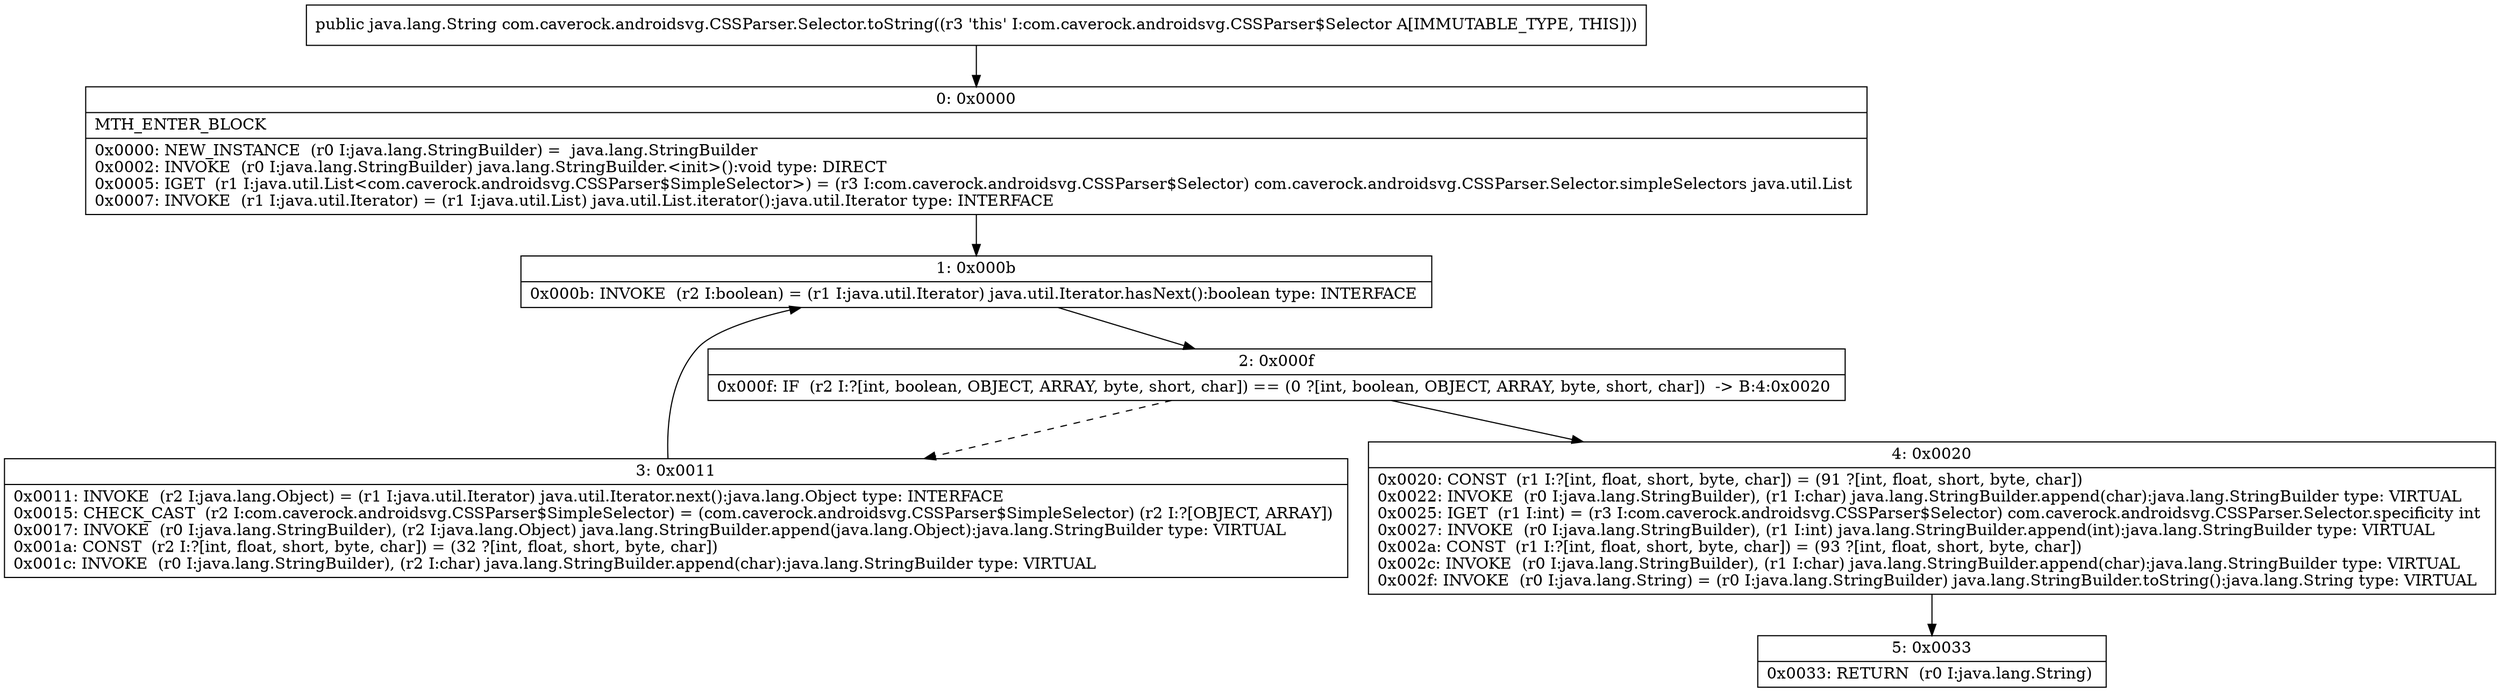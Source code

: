 digraph "CFG forcom.caverock.androidsvg.CSSParser.Selector.toString()Ljava\/lang\/String;" {
Node_0 [shape=record,label="{0\:\ 0x0000|MTH_ENTER_BLOCK\l|0x0000: NEW_INSTANCE  (r0 I:java.lang.StringBuilder) =  java.lang.StringBuilder \l0x0002: INVOKE  (r0 I:java.lang.StringBuilder) java.lang.StringBuilder.\<init\>():void type: DIRECT \l0x0005: IGET  (r1 I:java.util.List\<com.caverock.androidsvg.CSSParser$SimpleSelector\>) = (r3 I:com.caverock.androidsvg.CSSParser$Selector) com.caverock.androidsvg.CSSParser.Selector.simpleSelectors java.util.List \l0x0007: INVOKE  (r1 I:java.util.Iterator) = (r1 I:java.util.List) java.util.List.iterator():java.util.Iterator type: INTERFACE \l}"];
Node_1 [shape=record,label="{1\:\ 0x000b|0x000b: INVOKE  (r2 I:boolean) = (r1 I:java.util.Iterator) java.util.Iterator.hasNext():boolean type: INTERFACE \l}"];
Node_2 [shape=record,label="{2\:\ 0x000f|0x000f: IF  (r2 I:?[int, boolean, OBJECT, ARRAY, byte, short, char]) == (0 ?[int, boolean, OBJECT, ARRAY, byte, short, char])  \-\> B:4:0x0020 \l}"];
Node_3 [shape=record,label="{3\:\ 0x0011|0x0011: INVOKE  (r2 I:java.lang.Object) = (r1 I:java.util.Iterator) java.util.Iterator.next():java.lang.Object type: INTERFACE \l0x0015: CHECK_CAST  (r2 I:com.caverock.androidsvg.CSSParser$SimpleSelector) = (com.caverock.androidsvg.CSSParser$SimpleSelector) (r2 I:?[OBJECT, ARRAY]) \l0x0017: INVOKE  (r0 I:java.lang.StringBuilder), (r2 I:java.lang.Object) java.lang.StringBuilder.append(java.lang.Object):java.lang.StringBuilder type: VIRTUAL \l0x001a: CONST  (r2 I:?[int, float, short, byte, char]) = (32 ?[int, float, short, byte, char]) \l0x001c: INVOKE  (r0 I:java.lang.StringBuilder), (r2 I:char) java.lang.StringBuilder.append(char):java.lang.StringBuilder type: VIRTUAL \l}"];
Node_4 [shape=record,label="{4\:\ 0x0020|0x0020: CONST  (r1 I:?[int, float, short, byte, char]) = (91 ?[int, float, short, byte, char]) \l0x0022: INVOKE  (r0 I:java.lang.StringBuilder), (r1 I:char) java.lang.StringBuilder.append(char):java.lang.StringBuilder type: VIRTUAL \l0x0025: IGET  (r1 I:int) = (r3 I:com.caverock.androidsvg.CSSParser$Selector) com.caverock.androidsvg.CSSParser.Selector.specificity int \l0x0027: INVOKE  (r0 I:java.lang.StringBuilder), (r1 I:int) java.lang.StringBuilder.append(int):java.lang.StringBuilder type: VIRTUAL \l0x002a: CONST  (r1 I:?[int, float, short, byte, char]) = (93 ?[int, float, short, byte, char]) \l0x002c: INVOKE  (r0 I:java.lang.StringBuilder), (r1 I:char) java.lang.StringBuilder.append(char):java.lang.StringBuilder type: VIRTUAL \l0x002f: INVOKE  (r0 I:java.lang.String) = (r0 I:java.lang.StringBuilder) java.lang.StringBuilder.toString():java.lang.String type: VIRTUAL \l}"];
Node_5 [shape=record,label="{5\:\ 0x0033|0x0033: RETURN  (r0 I:java.lang.String) \l}"];
MethodNode[shape=record,label="{public java.lang.String com.caverock.androidsvg.CSSParser.Selector.toString((r3 'this' I:com.caverock.androidsvg.CSSParser$Selector A[IMMUTABLE_TYPE, THIS])) }"];
MethodNode -> Node_0;
Node_0 -> Node_1;
Node_1 -> Node_2;
Node_2 -> Node_3[style=dashed];
Node_2 -> Node_4;
Node_3 -> Node_1;
Node_4 -> Node_5;
}

